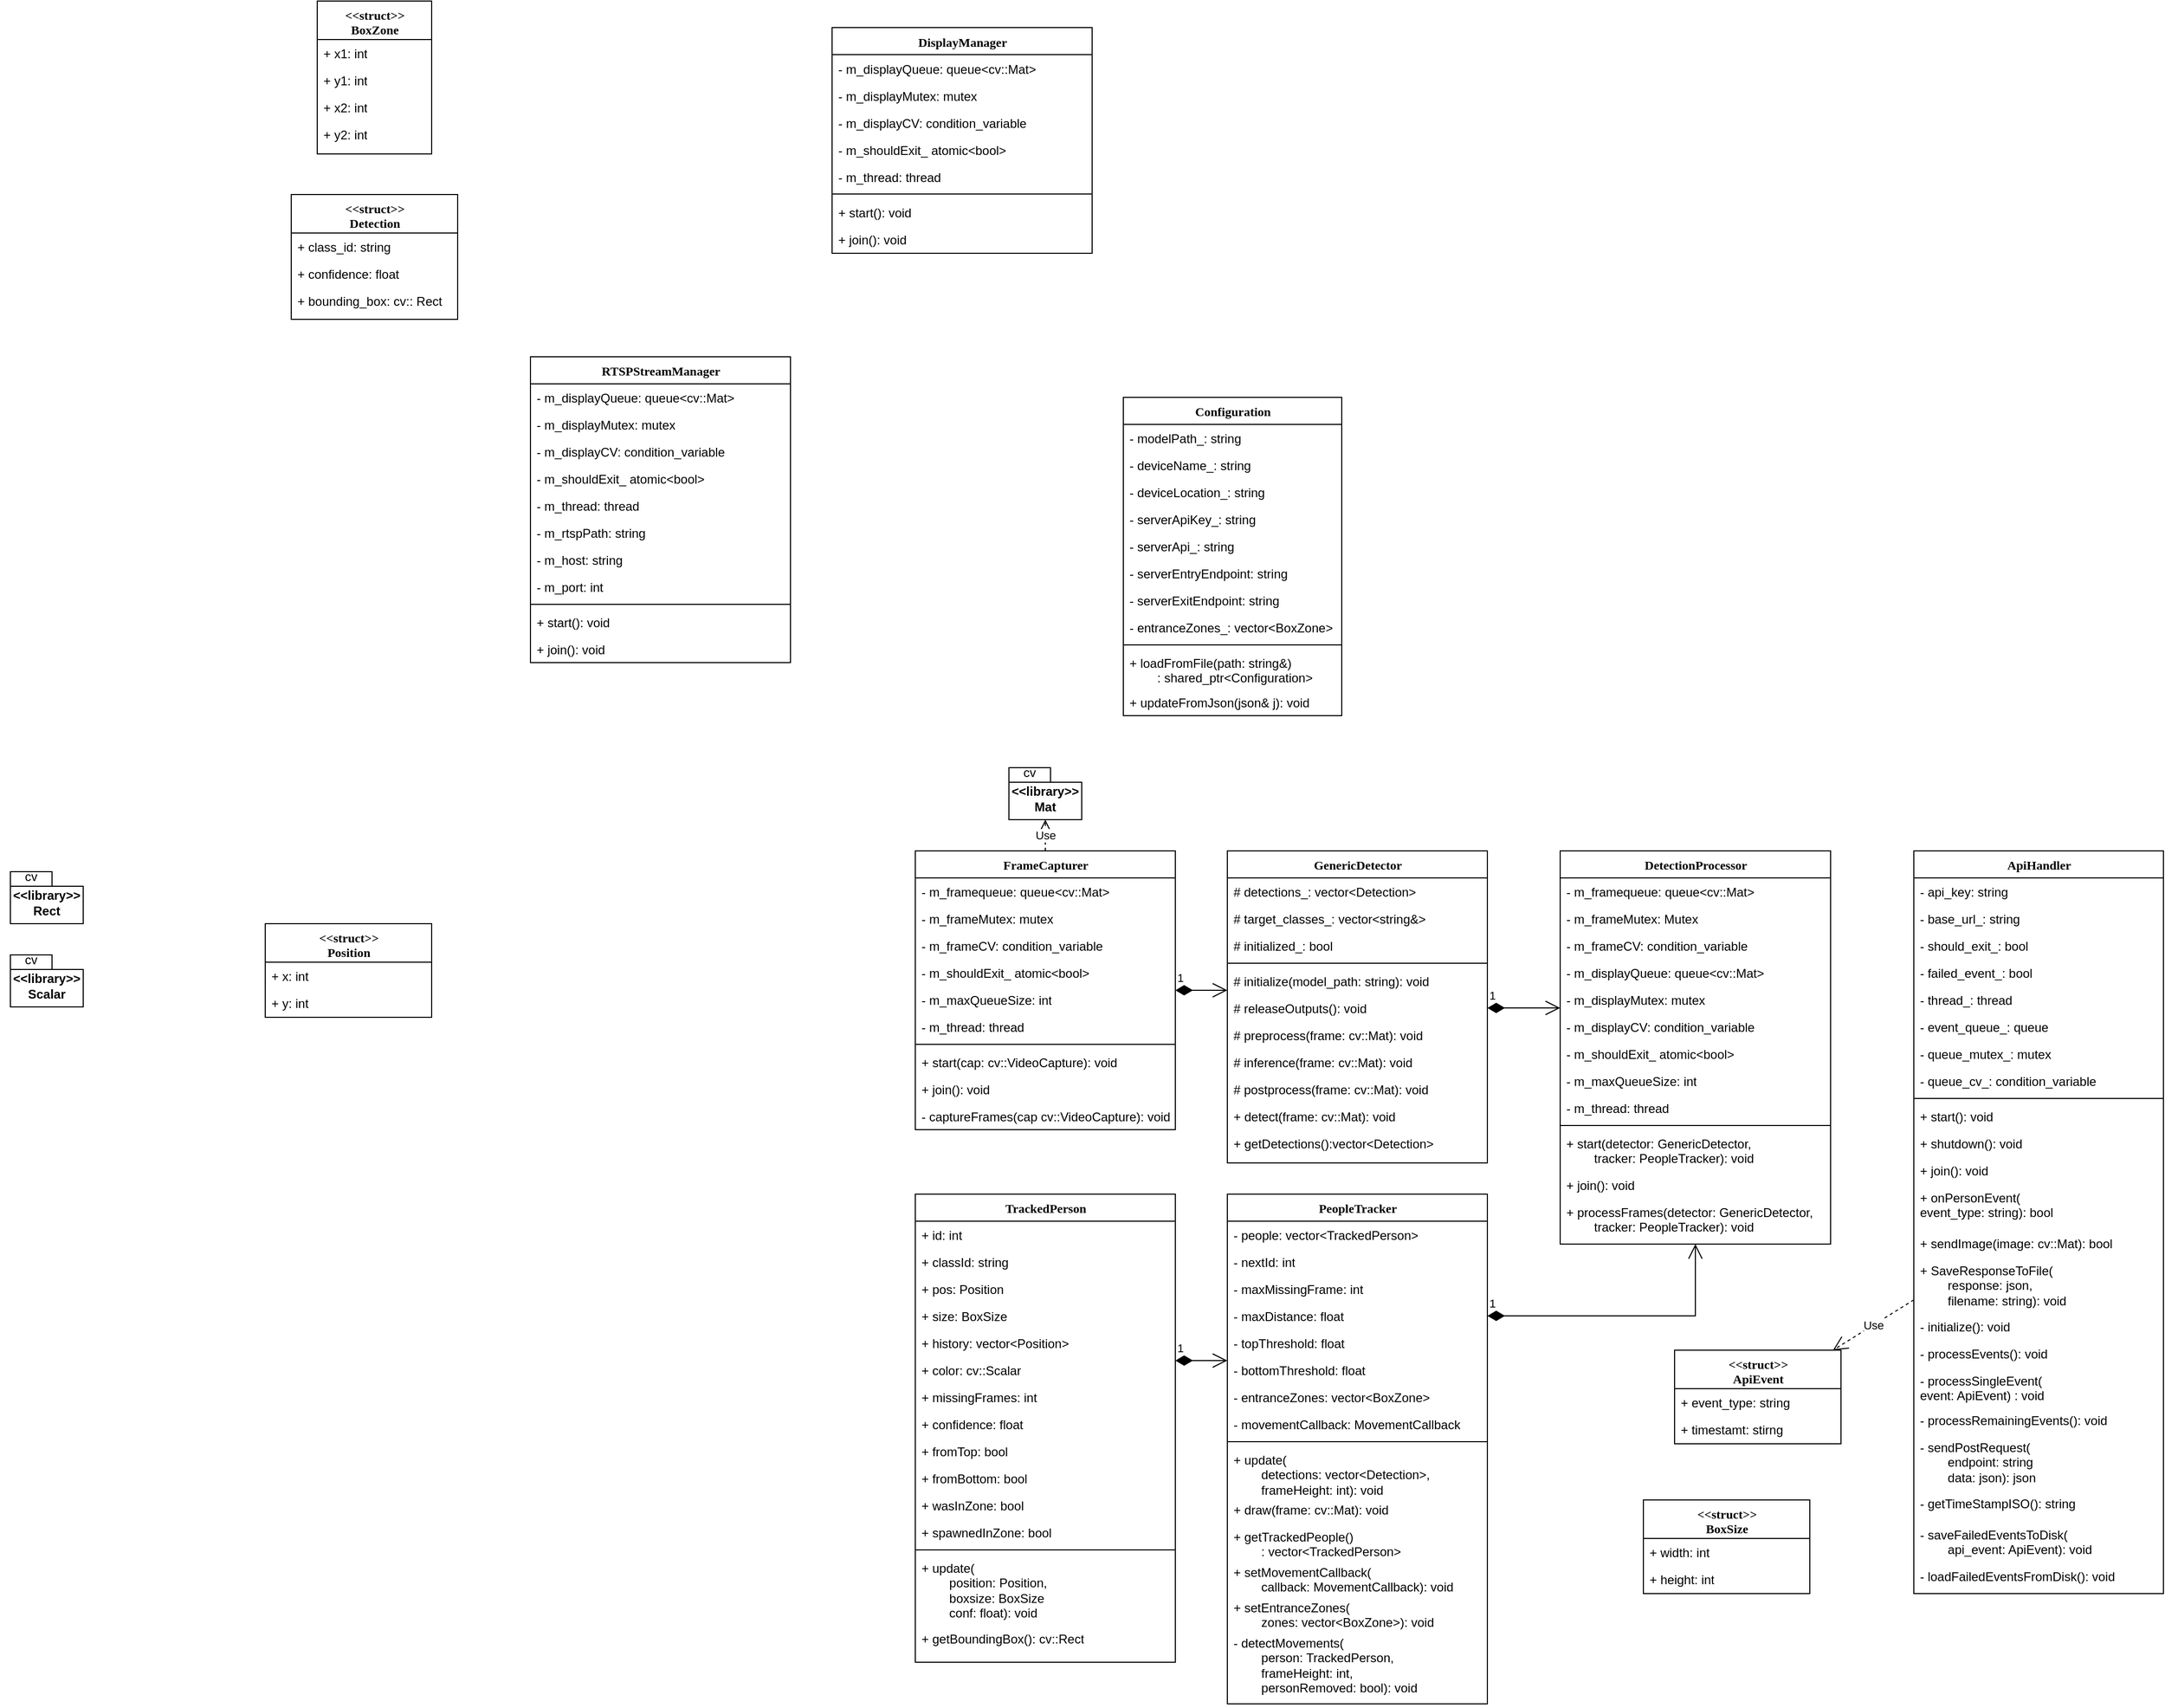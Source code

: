 <mxfile version="26.2.10">
  <diagram name="Page-1" id="9f46799a-70d6-7492-0946-bef42562c5a5">
    <mxGraphModel dx="1680" dy="973" grid="1" gridSize="10" guides="1" tooltips="1" connect="1" arrows="1" fold="1" page="1" pageScale="1" pageWidth="1100" pageHeight="850" background="none" math="0" shadow="0">
      <root>
        <mxCell id="0" />
        <mxCell id="1" parent="0" />
        <mxCell id="78961159f06e98e8-17" value="Configuration" style="swimlane;html=1;fontStyle=1;align=center;verticalAlign=top;childLayout=stackLayout;horizontal=1;startSize=26;horizontalStack=0;resizeParent=1;resizeLast=0;collapsible=1;marginBottom=0;swimlaneFillColor=#ffffff;rounded=0;shadow=0;comic=0;labelBackgroundColor=none;strokeWidth=1;fillColor=none;fontFamily=Verdana;fontSize=12" parent="1" vertex="1">
          <mxGeometry x="1220" y="464" width="210" height="306" as="geometry" />
        </mxCell>
        <mxCell id="78961159f06e98e8-21" value="- modelPath_: string" style="text;html=1;strokeColor=none;fillColor=none;align=left;verticalAlign=top;spacingLeft=4;spacingRight=4;whiteSpace=wrap;overflow=hidden;rotatable=0;points=[[0,0.5],[1,0.5]];portConstraint=eastwest;" parent="78961159f06e98e8-17" vertex="1">
          <mxGeometry y="26" width="210" height="26" as="geometry" />
        </mxCell>
        <mxCell id="78961159f06e98e8-23" value="- deviceName_: string" style="text;html=1;strokeColor=none;fillColor=none;align=left;verticalAlign=top;spacingLeft=4;spacingRight=4;whiteSpace=wrap;overflow=hidden;rotatable=0;points=[[0,0.5],[1,0.5]];portConstraint=eastwest;" parent="78961159f06e98e8-17" vertex="1">
          <mxGeometry y="52" width="210" height="26" as="geometry" />
        </mxCell>
        <mxCell id="LlqC3D3vT8OJR-Fm9_zd-6" value="- deviceLocation_: string" style="text;html=1;strokeColor=none;fillColor=none;align=left;verticalAlign=top;spacingLeft=4;spacingRight=4;whiteSpace=wrap;overflow=hidden;rotatable=0;points=[[0,0.5],[1,0.5]];portConstraint=eastwest;" parent="78961159f06e98e8-17" vertex="1">
          <mxGeometry y="78" width="210" height="26" as="geometry" />
        </mxCell>
        <mxCell id="LlqC3D3vT8OJR-Fm9_zd-4" value="- serverApiKey_: string" style="text;html=1;strokeColor=none;fillColor=none;align=left;verticalAlign=top;spacingLeft=4;spacingRight=4;whiteSpace=wrap;overflow=hidden;rotatable=0;points=[[0,0.5],[1,0.5]];portConstraint=eastwest;" parent="78961159f06e98e8-17" vertex="1">
          <mxGeometry y="104" width="210" height="26" as="geometry" />
        </mxCell>
        <mxCell id="LlqC3D3vT8OJR-Fm9_zd-5" value="- serverApi_: string" style="text;html=1;strokeColor=none;fillColor=none;align=left;verticalAlign=top;spacingLeft=4;spacingRight=4;whiteSpace=wrap;overflow=hidden;rotatable=0;points=[[0,0.5],[1,0.5]];portConstraint=eastwest;" parent="78961159f06e98e8-17" vertex="1">
          <mxGeometry y="130" width="210" height="26" as="geometry" />
        </mxCell>
        <mxCell id="LlqC3D3vT8OJR-Fm9_zd-3" value="- serverEntryEndpoint: string" style="text;html=1;strokeColor=none;fillColor=none;align=left;verticalAlign=top;spacingLeft=4;spacingRight=4;whiteSpace=wrap;overflow=hidden;rotatable=0;points=[[0,0.5],[1,0.5]];portConstraint=eastwest;" parent="78961159f06e98e8-17" vertex="1">
          <mxGeometry y="156" width="210" height="26" as="geometry" />
        </mxCell>
        <mxCell id="LlqC3D3vT8OJR-Fm9_zd-7" value="&lt;div&gt;- serverExitEndpoint: string&lt;/div&gt;" style="text;html=1;strokeColor=none;fillColor=none;align=left;verticalAlign=top;spacingLeft=4;spacingRight=4;whiteSpace=wrap;overflow=hidden;rotatable=0;points=[[0,0.5],[1,0.5]];portConstraint=eastwest;" parent="78961159f06e98e8-17" vertex="1">
          <mxGeometry y="182" width="210" height="26" as="geometry" />
        </mxCell>
        <mxCell id="LlqC3D3vT8OJR-Fm9_zd-8" value="- entranceZones_: vector&amp;lt;BoxZone&amp;gt;" style="text;html=1;strokeColor=none;fillColor=none;align=left;verticalAlign=top;spacingLeft=4;spacingRight=4;whiteSpace=wrap;overflow=hidden;rotatable=0;points=[[0,0.5],[1,0.5]];portConstraint=eastwest;" parent="78961159f06e98e8-17" vertex="1">
          <mxGeometry y="208" width="210" height="26" as="geometry" />
        </mxCell>
        <mxCell id="78961159f06e98e8-19" value="" style="line;html=1;strokeWidth=1;fillColor=none;align=left;verticalAlign=middle;spacingTop=-1;spacingLeft=3;spacingRight=3;rotatable=0;labelPosition=right;points=[];portConstraint=eastwest;" parent="78961159f06e98e8-17" vertex="1">
          <mxGeometry y="234" width="210" height="8" as="geometry" />
        </mxCell>
        <mxCell id="78961159f06e98e8-20" value="&lt;div&gt;+ loadFromFile(path: string&amp;amp;)&lt;/div&gt;&lt;div&gt;&lt;span style=&quot;white-space: pre;&quot;&gt;&#x9;&lt;/span&gt;: shared_ptr&amp;lt;Configuration&amp;gt;&lt;/div&gt;" style="text;html=1;strokeColor=none;fillColor=none;align=left;verticalAlign=top;spacingLeft=4;spacingRight=4;whiteSpace=wrap;overflow=hidden;rotatable=0;points=[[0,0.5],[1,0.5]];portConstraint=eastwest;" parent="78961159f06e98e8-17" vertex="1">
          <mxGeometry y="242" width="210" height="38" as="geometry" />
        </mxCell>
        <mxCell id="78961159f06e98e8-27" value="+ updateFromJson(json&amp;amp; j): void" style="text;html=1;strokeColor=none;fillColor=none;align=left;verticalAlign=top;spacingLeft=4;spacingRight=4;whiteSpace=wrap;overflow=hidden;rotatable=0;points=[[0,0.5],[1,0.5]];portConstraint=eastwest;" parent="78961159f06e98e8-17" vertex="1">
          <mxGeometry y="280" width="210" height="26" as="geometry" />
        </mxCell>
        <mxCell id="78961159f06e98e8-30" value="&lt;div&gt;&amp;lt;&amp;lt;struct&amp;gt;&amp;gt;&lt;/div&gt;&lt;div&gt;BoxZone&lt;br&gt;&lt;/div&gt;" style="swimlane;html=1;fontStyle=1;align=center;verticalAlign=top;childLayout=stackLayout;horizontal=1;startSize=37;horizontalStack=0;resizeParent=1;resizeLast=0;collapsible=1;marginBottom=0;swimlaneFillColor=#ffffff;rounded=0;shadow=0;comic=0;labelBackgroundColor=none;strokeWidth=1;fillColor=none;fontFamily=Verdana;fontSize=12" parent="1" vertex="1">
          <mxGeometry x="445" y="83" width="110" height="147" as="geometry" />
        </mxCell>
        <mxCell id="78961159f06e98e8-31" value="+ x1: int" style="text;html=1;strokeColor=none;fillColor=none;align=left;verticalAlign=top;spacingLeft=4;spacingRight=4;whiteSpace=wrap;overflow=hidden;rotatable=0;points=[[0,0.5],[1,0.5]];portConstraint=eastwest;" parent="78961159f06e98e8-30" vertex="1">
          <mxGeometry y="37" width="110" height="26" as="geometry" />
        </mxCell>
        <mxCell id="78961159f06e98e8-32" value="+ y1: int" style="text;html=1;strokeColor=none;fillColor=none;align=left;verticalAlign=top;spacingLeft=4;spacingRight=4;whiteSpace=wrap;overflow=hidden;rotatable=0;points=[[0,0.5],[1,0.5]];portConstraint=eastwest;" parent="78961159f06e98e8-30" vertex="1">
          <mxGeometry y="63" width="110" height="26" as="geometry" />
        </mxCell>
        <mxCell id="78961159f06e98e8-33" value="+ x2: int" style="text;html=1;strokeColor=none;fillColor=none;align=left;verticalAlign=top;spacingLeft=4;spacingRight=4;whiteSpace=wrap;overflow=hidden;rotatable=0;points=[[0,0.5],[1,0.5]];portConstraint=eastwest;" parent="78961159f06e98e8-30" vertex="1">
          <mxGeometry y="89" width="110" height="26" as="geometry" />
        </mxCell>
        <mxCell id="78961159f06e98e8-34" value="+ y2: int" style="text;html=1;strokeColor=none;fillColor=none;align=left;verticalAlign=top;spacingLeft=4;spacingRight=4;whiteSpace=wrap;overflow=hidden;rotatable=0;points=[[0,0.5],[1,0.5]];portConstraint=eastwest;" parent="78961159f06e98e8-30" vertex="1">
          <mxGeometry y="115" width="110" height="26" as="geometry" />
        </mxCell>
        <mxCell id="78961159f06e98e8-43" value="&lt;div&gt;FrameCapturer&lt;/div&gt;" style="swimlane;html=1;fontStyle=1;align=center;verticalAlign=top;childLayout=stackLayout;horizontal=1;startSize=26;horizontalStack=0;resizeParent=1;resizeLast=0;collapsible=1;marginBottom=0;swimlaneFillColor=#ffffff;rounded=0;shadow=0;comic=0;labelBackgroundColor=none;strokeWidth=1;fillColor=none;fontFamily=Verdana;fontSize=12" parent="1" vertex="1">
          <mxGeometry x="1020" y="900" width="250" height="268" as="geometry" />
        </mxCell>
        <mxCell id="LlqC3D3vT8OJR-Fm9_zd-34" value="- m_framequeue: queue&amp;lt;cv::Mat&amp;gt;&lt;span style=&quot;white-space: pre;&quot;&gt;&#x9;&lt;/span&gt;" style="text;html=1;strokeColor=none;fillColor=none;align=left;verticalAlign=top;spacingLeft=4;spacingRight=4;whiteSpace=wrap;overflow=hidden;rotatable=0;points=[[0,0.5],[1,0.5]];portConstraint=eastwest;" parent="78961159f06e98e8-43" vertex="1">
          <mxGeometry y="26" width="250" height="26" as="geometry" />
        </mxCell>
        <mxCell id="LlqC3D3vT8OJR-Fm9_zd-35" value="- m_frameMutex: mutex" style="text;html=1;strokeColor=none;fillColor=none;align=left;verticalAlign=top;spacingLeft=4;spacingRight=4;whiteSpace=wrap;overflow=hidden;rotatable=0;points=[[0,0.5],[1,0.5]];portConstraint=eastwest;" parent="78961159f06e98e8-43" vertex="1">
          <mxGeometry y="52" width="250" height="26" as="geometry" />
        </mxCell>
        <mxCell id="LlqC3D3vT8OJR-Fm9_zd-36" value="- m_frameCV: condition_variable" style="text;html=1;strokeColor=none;fillColor=none;align=left;verticalAlign=top;spacingLeft=4;spacingRight=4;whiteSpace=wrap;overflow=hidden;rotatable=0;points=[[0,0.5],[1,0.5]];portConstraint=eastwest;" parent="78961159f06e98e8-43" vertex="1">
          <mxGeometry y="78" width="250" height="26" as="geometry" />
        </mxCell>
        <mxCell id="LlqC3D3vT8OJR-Fm9_zd-37" value="- m_shouldExit_ atomic&amp;lt;bool&amp;gt;" style="text;html=1;strokeColor=none;fillColor=none;align=left;verticalAlign=top;spacingLeft=4;spacingRight=4;whiteSpace=wrap;overflow=hidden;rotatable=0;points=[[0,0.5],[1,0.5]];portConstraint=eastwest;" parent="78961159f06e98e8-43" vertex="1">
          <mxGeometry y="104" width="250" height="26" as="geometry" />
        </mxCell>
        <mxCell id="LlqC3D3vT8OJR-Fm9_zd-38" value="- m_maxQueueSize: int" style="text;html=1;strokeColor=none;fillColor=none;align=left;verticalAlign=top;spacingLeft=4;spacingRight=4;whiteSpace=wrap;overflow=hidden;rotatable=0;points=[[0,0.5],[1,0.5]];portConstraint=eastwest;" parent="78961159f06e98e8-43" vertex="1">
          <mxGeometry y="130" width="250" height="26" as="geometry" />
        </mxCell>
        <mxCell id="LlqC3D3vT8OJR-Fm9_zd-39" value="- m_thread: thread" style="text;html=1;strokeColor=none;fillColor=none;align=left;verticalAlign=top;spacingLeft=4;spacingRight=4;whiteSpace=wrap;overflow=hidden;rotatable=0;points=[[0,0.5],[1,0.5]];portConstraint=eastwest;" parent="78961159f06e98e8-43" vertex="1">
          <mxGeometry y="156" width="250" height="26" as="geometry" />
        </mxCell>
        <mxCell id="78961159f06e98e8-51" value="" style="line;html=1;strokeWidth=1;fillColor=none;align=left;verticalAlign=middle;spacingTop=-1;spacingLeft=3;spacingRight=3;rotatable=0;labelPosition=right;points=[];portConstraint=eastwest;" parent="78961159f06e98e8-43" vertex="1">
          <mxGeometry y="182" width="250" height="8" as="geometry" />
        </mxCell>
        <mxCell id="78961159f06e98e8-52" value="+ start(cap: cv::VideoCapture): void" style="text;html=1;strokeColor=none;fillColor=none;align=left;verticalAlign=top;spacingLeft=4;spacingRight=4;whiteSpace=wrap;overflow=hidden;rotatable=0;points=[[0,0.5],[1,0.5]];portConstraint=eastwest;" parent="78961159f06e98e8-43" vertex="1">
          <mxGeometry y="190" width="250" height="26" as="geometry" />
        </mxCell>
        <mxCell id="78961159f06e98e8-53" value="+ join(): void" style="text;html=1;strokeColor=none;fillColor=none;align=left;verticalAlign=top;spacingLeft=4;spacingRight=4;whiteSpace=wrap;overflow=hidden;rotatable=0;points=[[0,0.5],[1,0.5]];portConstraint=eastwest;" parent="78961159f06e98e8-43" vertex="1">
          <mxGeometry y="216" width="250" height="26" as="geometry" />
        </mxCell>
        <mxCell id="LlqC3D3vT8OJR-Fm9_zd-33" value="- captureFrames(cap cv::VideoCapture): void" style="text;html=1;strokeColor=none;fillColor=none;align=left;verticalAlign=top;spacingLeft=4;spacingRight=4;whiteSpace=wrap;overflow=hidden;rotatable=0;points=[[0,0.5],[1,0.5]];portConstraint=eastwest;" parent="78961159f06e98e8-43" vertex="1">
          <mxGeometry y="242" width="250" height="26" as="geometry" />
        </mxCell>
        <mxCell id="78961159f06e98e8-56" value="&lt;div&gt;GenericDetector&lt;/div&gt;" style="swimlane;html=1;fontStyle=1;align=center;verticalAlign=top;childLayout=stackLayout;horizontal=1;startSize=26;horizontalStack=0;resizeParent=1;resizeLast=0;collapsible=1;marginBottom=0;swimlaneFillColor=#ffffff;rounded=0;shadow=0;comic=0;labelBackgroundColor=none;strokeWidth=1;fillColor=none;fontFamily=Verdana;fontSize=12" parent="1" vertex="1">
          <mxGeometry x="1320" y="900" width="250" height="300" as="geometry" />
        </mxCell>
        <mxCell id="78961159f06e98e8-57" value="# detections_: vector&amp;lt;Detection&amp;gt;" style="text;html=1;strokeColor=none;fillColor=none;align=left;verticalAlign=top;spacingLeft=4;spacingRight=4;whiteSpace=wrap;overflow=hidden;rotatable=0;points=[[0,0.5],[1,0.5]];portConstraint=eastwest;" parent="78961159f06e98e8-56" vertex="1">
          <mxGeometry y="26" width="250" height="26" as="geometry" />
        </mxCell>
        <mxCell id="78961159f06e98e8-58" value="# target_classes_: vector&amp;lt;string&amp;amp;&amp;gt;" style="text;html=1;strokeColor=none;fillColor=none;align=left;verticalAlign=top;spacingLeft=4;spacingRight=4;whiteSpace=wrap;overflow=hidden;rotatable=0;points=[[0,0.5],[1,0.5]];portConstraint=eastwest;" parent="78961159f06e98e8-56" vertex="1">
          <mxGeometry y="52" width="250" height="26" as="geometry" />
        </mxCell>
        <mxCell id="78961159f06e98e8-59" value="# initialized_: bool" style="text;html=1;strokeColor=none;fillColor=none;align=left;verticalAlign=top;spacingLeft=4;spacingRight=4;whiteSpace=wrap;overflow=hidden;rotatable=0;points=[[0,0.5],[1,0.5]];portConstraint=eastwest;" parent="78961159f06e98e8-56" vertex="1">
          <mxGeometry y="78" width="250" height="26" as="geometry" />
        </mxCell>
        <mxCell id="78961159f06e98e8-64" value="" style="line;html=1;strokeWidth=1;fillColor=none;align=left;verticalAlign=middle;spacingTop=-1;spacingLeft=3;spacingRight=3;rotatable=0;labelPosition=right;points=[];portConstraint=eastwest;" parent="78961159f06e98e8-56" vertex="1">
          <mxGeometry y="104" width="250" height="8" as="geometry" />
        </mxCell>
        <mxCell id="78961159f06e98e8-65" value="# initialize(model_path: string): void" style="text;html=1;strokeColor=none;fillColor=none;align=left;verticalAlign=top;spacingLeft=4;spacingRight=4;whiteSpace=wrap;overflow=hidden;rotatable=0;points=[[0,0.5],[1,0.5]];portConstraint=eastwest;" parent="78961159f06e98e8-56" vertex="1">
          <mxGeometry y="112" width="250" height="26" as="geometry" />
        </mxCell>
        <mxCell id="78961159f06e98e8-66" value="# releaseOutputs(): void" style="text;html=1;strokeColor=none;fillColor=none;align=left;verticalAlign=top;spacingLeft=4;spacingRight=4;whiteSpace=wrap;overflow=hidden;rotatable=0;points=[[0,0.5],[1,0.5]];portConstraint=eastwest;" parent="78961159f06e98e8-56" vertex="1">
          <mxGeometry y="138" width="250" height="26" as="geometry" />
        </mxCell>
        <mxCell id="78961159f06e98e8-68" value="&lt;div&gt;# preprocess(frame: cv::Mat): void&lt;/div&gt;" style="text;html=1;strokeColor=none;fillColor=none;align=left;verticalAlign=top;spacingLeft=4;spacingRight=4;whiteSpace=wrap;overflow=hidden;rotatable=0;points=[[0,0.5],[1,0.5]];portConstraint=eastwest;" parent="78961159f06e98e8-56" vertex="1">
          <mxGeometry y="164" width="250" height="26" as="geometry" />
        </mxCell>
        <mxCell id="LlqC3D3vT8OJR-Fm9_zd-10" value="# inference(frame: cv::Mat): void" style="text;html=1;strokeColor=none;fillColor=none;align=left;verticalAlign=top;spacingLeft=4;spacingRight=4;whiteSpace=wrap;overflow=hidden;rotatable=0;points=[[0,0.5],[1,0.5]];portConstraint=eastwest;" parent="78961159f06e98e8-56" vertex="1">
          <mxGeometry y="190" width="250" height="26" as="geometry" />
        </mxCell>
        <mxCell id="LlqC3D3vT8OJR-Fm9_zd-11" value="# postprocess(frame: cv::Mat): void" style="text;html=1;strokeColor=none;fillColor=none;align=left;verticalAlign=top;spacingLeft=4;spacingRight=4;whiteSpace=wrap;overflow=hidden;rotatable=0;points=[[0,0.5],[1,0.5]];portConstraint=eastwest;" parent="78961159f06e98e8-56" vertex="1">
          <mxGeometry y="216" width="250" height="26" as="geometry" />
        </mxCell>
        <mxCell id="LlqC3D3vT8OJR-Fm9_zd-16" value="+ detect(frame: cv::Mat): void" style="text;html=1;strokeColor=none;fillColor=none;align=left;verticalAlign=top;spacingLeft=4;spacingRight=4;whiteSpace=wrap;overflow=hidden;rotatable=0;points=[[0,0.5],[1,0.5]];portConstraint=eastwest;" parent="78961159f06e98e8-56" vertex="1">
          <mxGeometry y="242" width="250" height="26" as="geometry" />
        </mxCell>
        <mxCell id="LlqC3D3vT8OJR-Fm9_zd-17" value="+ getDetections():vector&amp;lt;Detection&amp;gt;" style="text;html=1;strokeColor=none;fillColor=none;align=left;verticalAlign=top;spacingLeft=4;spacingRight=4;whiteSpace=wrap;overflow=hidden;rotatable=0;points=[[0,0.5],[1,0.5]];portConstraint=eastwest;" parent="78961159f06e98e8-56" vertex="1">
          <mxGeometry y="268" width="250" height="26" as="geometry" />
        </mxCell>
        <mxCell id="78961159f06e98e8-69" value="DetectionProcessor" style="swimlane;html=1;fontStyle=1;align=center;verticalAlign=top;childLayout=stackLayout;horizontal=1;startSize=26;horizontalStack=0;resizeParent=1;resizeLast=0;collapsible=1;marginBottom=0;swimlaneFillColor=#ffffff;rounded=0;shadow=0;comic=0;labelBackgroundColor=none;strokeWidth=1;fillColor=none;fontFamily=Verdana;fontSize=12" parent="1" vertex="1">
          <mxGeometry x="1640" y="900" width="260" height="378" as="geometry" />
        </mxCell>
        <mxCell id="78961159f06e98e8-70" value="- m_framequeue: queue&amp;lt;cv::Mat&amp;gt;&lt;span style=&quot;white-space: pre;&quot;&gt;&#x9;&lt;/span&gt;" style="text;html=1;strokeColor=none;fillColor=none;align=left;verticalAlign=top;spacingLeft=4;spacingRight=4;whiteSpace=wrap;overflow=hidden;rotatable=0;points=[[0,0.5],[1,0.5]];portConstraint=eastwest;" parent="78961159f06e98e8-69" vertex="1">
          <mxGeometry y="26" width="260" height="26" as="geometry" />
        </mxCell>
        <mxCell id="78961159f06e98e8-71" value="- m_frameMutex: Mutex" style="text;html=1;strokeColor=none;fillColor=none;align=left;verticalAlign=top;spacingLeft=4;spacingRight=4;whiteSpace=wrap;overflow=hidden;rotatable=0;points=[[0,0.5],[1,0.5]];portConstraint=eastwest;" parent="78961159f06e98e8-69" vertex="1">
          <mxGeometry y="52" width="260" height="26" as="geometry" />
        </mxCell>
        <mxCell id="78961159f06e98e8-72" value="- m_frameCV: condition_variable" style="text;html=1;strokeColor=none;fillColor=none;align=left;verticalAlign=top;spacingLeft=4;spacingRight=4;whiteSpace=wrap;overflow=hidden;rotatable=0;points=[[0,0.5],[1,0.5]];portConstraint=eastwest;" parent="78961159f06e98e8-69" vertex="1">
          <mxGeometry y="78" width="260" height="26" as="geometry" />
        </mxCell>
        <mxCell id="78961159f06e98e8-74" value="- m_displayQueue: queue&amp;lt;cv::Mat&amp;gt;" style="text;html=1;strokeColor=none;fillColor=none;align=left;verticalAlign=top;spacingLeft=4;spacingRight=4;whiteSpace=wrap;overflow=hidden;rotatable=0;points=[[0,0.5],[1,0.5]];portConstraint=eastwest;" parent="78961159f06e98e8-69" vertex="1">
          <mxGeometry y="104" width="260" height="26" as="geometry" />
        </mxCell>
        <mxCell id="78961159f06e98e8-75" value="- m_displayMutex: mutex" style="text;html=1;strokeColor=none;fillColor=none;align=left;verticalAlign=top;spacingLeft=4;spacingRight=4;whiteSpace=wrap;overflow=hidden;rotatable=0;points=[[0,0.5],[1,0.5]];portConstraint=eastwest;" parent="78961159f06e98e8-69" vertex="1">
          <mxGeometry y="130" width="260" height="26" as="geometry" />
        </mxCell>
        <mxCell id="78961159f06e98e8-76" value="- m_displayCV: condition_variable" style="text;html=1;strokeColor=none;fillColor=none;align=left;verticalAlign=top;spacingLeft=4;spacingRight=4;whiteSpace=wrap;overflow=hidden;rotatable=0;points=[[0,0.5],[1,0.5]];portConstraint=eastwest;" parent="78961159f06e98e8-69" vertex="1">
          <mxGeometry y="156" width="260" height="26" as="geometry" />
        </mxCell>
        <mxCell id="LlqC3D3vT8OJR-Fm9_zd-30" value="- m_shouldExit_ atomic&amp;lt;bool&amp;gt;" style="text;html=1;strokeColor=none;fillColor=none;align=left;verticalAlign=top;spacingLeft=4;spacingRight=4;whiteSpace=wrap;overflow=hidden;rotatable=0;points=[[0,0.5],[1,0.5]];portConstraint=eastwest;" parent="78961159f06e98e8-69" vertex="1">
          <mxGeometry y="182" width="260" height="26" as="geometry" />
        </mxCell>
        <mxCell id="LlqC3D3vT8OJR-Fm9_zd-31" value="- m_maxQueueSize: int" style="text;html=1;strokeColor=none;fillColor=none;align=left;verticalAlign=top;spacingLeft=4;spacingRight=4;whiteSpace=wrap;overflow=hidden;rotatable=0;points=[[0,0.5],[1,0.5]];portConstraint=eastwest;" parent="78961159f06e98e8-69" vertex="1">
          <mxGeometry y="208" width="260" height="26" as="geometry" />
        </mxCell>
        <mxCell id="LlqC3D3vT8OJR-Fm9_zd-32" value="- m_thread: thread" style="text;html=1;strokeColor=none;fillColor=none;align=left;verticalAlign=top;spacingLeft=4;spacingRight=4;whiteSpace=wrap;overflow=hidden;rotatable=0;points=[[0,0.5],[1,0.5]];portConstraint=eastwest;" parent="78961159f06e98e8-69" vertex="1">
          <mxGeometry y="234" width="260" height="26" as="geometry" />
        </mxCell>
        <mxCell id="78961159f06e98e8-77" value="" style="line;html=1;strokeWidth=1;fillColor=none;align=left;verticalAlign=middle;spacingTop=-1;spacingLeft=3;spacingRight=3;rotatable=0;labelPosition=right;points=[];portConstraint=eastwest;" parent="78961159f06e98e8-69" vertex="1">
          <mxGeometry y="260" width="260" height="8" as="geometry" />
        </mxCell>
        <mxCell id="78961159f06e98e8-78" value="&lt;div&gt;+ start(detector: GenericDetector,&amp;nbsp;&lt;/div&gt;&lt;div&gt;&lt;span style=&quot;white-space: pre;&quot;&gt;&#x9;&lt;/span&gt;tracker: PeopleTracker): void&lt;/div&gt;" style="text;html=1;strokeColor=none;fillColor=none;align=left;verticalAlign=top;spacingLeft=4;spacingRight=4;whiteSpace=wrap;overflow=hidden;rotatable=0;points=[[0,0.5],[1,0.5]];portConstraint=eastwest;" parent="78961159f06e98e8-69" vertex="1">
          <mxGeometry y="268" width="260" height="40" as="geometry" />
        </mxCell>
        <mxCell id="78961159f06e98e8-79" value="+ join(): void" style="text;html=1;strokeColor=none;fillColor=none;align=left;verticalAlign=top;spacingLeft=4;spacingRight=4;whiteSpace=wrap;overflow=hidden;rotatable=0;points=[[0,0.5],[1,0.5]];portConstraint=eastwest;" parent="78961159f06e98e8-69" vertex="1">
          <mxGeometry y="308" width="260" height="26" as="geometry" />
        </mxCell>
        <mxCell id="LlqC3D3vT8OJR-Fm9_zd-27" value="&lt;div&gt;+ processFrames(detector: GenericDetector,&amp;nbsp;&lt;/div&gt;&lt;div&gt;&lt;span style=&quot;white-space: pre;&quot;&gt;&#x9;&lt;/span&gt;tracker: PeopleTracker): void&lt;/div&gt;" style="text;html=1;strokeColor=none;fillColor=none;align=left;verticalAlign=top;spacingLeft=4;spacingRight=4;whiteSpace=wrap;overflow=hidden;rotatable=0;points=[[0,0.5],[1,0.5]];portConstraint=eastwest;" parent="78961159f06e98e8-69" vertex="1">
          <mxGeometry y="334" width="260" height="44" as="geometry" />
        </mxCell>
        <mxCell id="78961159f06e98e8-95" value="&lt;div&gt;ApiHandler&lt;/div&gt;" style="swimlane;html=1;fontStyle=1;align=center;verticalAlign=top;childLayout=stackLayout;horizontal=1;startSize=26;horizontalStack=0;resizeParent=1;resizeLast=0;collapsible=1;marginBottom=0;swimlaneFillColor=#ffffff;rounded=0;shadow=0;comic=0;labelBackgroundColor=none;strokeWidth=1;fillColor=none;fontFamily=Verdana;fontSize=12" parent="1" vertex="1">
          <mxGeometry x="1980" y="900" width="240" height="714" as="geometry" />
        </mxCell>
        <mxCell id="78961159f06e98e8-96" value="- api_key: string" style="text;html=1;strokeColor=none;fillColor=none;align=left;verticalAlign=top;spacingLeft=4;spacingRight=4;whiteSpace=wrap;overflow=hidden;rotatable=0;points=[[0,0.5],[1,0.5]];portConstraint=eastwest;" parent="78961159f06e98e8-95" vertex="1">
          <mxGeometry y="26" width="240" height="26" as="geometry" />
        </mxCell>
        <mxCell id="78961159f06e98e8-97" value="- base_url_: string" style="text;html=1;strokeColor=none;fillColor=none;align=left;verticalAlign=top;spacingLeft=4;spacingRight=4;whiteSpace=wrap;overflow=hidden;rotatable=0;points=[[0,0.5],[1,0.5]];portConstraint=eastwest;" parent="78961159f06e98e8-95" vertex="1">
          <mxGeometry y="52" width="240" height="26" as="geometry" />
        </mxCell>
        <mxCell id="78961159f06e98e8-98" value="- should_exit_: bool" style="text;html=1;strokeColor=none;fillColor=none;align=left;verticalAlign=top;spacingLeft=4;spacingRight=4;whiteSpace=wrap;overflow=hidden;rotatable=0;points=[[0,0.5],[1,0.5]];portConstraint=eastwest;" parent="78961159f06e98e8-95" vertex="1">
          <mxGeometry y="78" width="240" height="26" as="geometry" />
        </mxCell>
        <mxCell id="78961159f06e98e8-102" value="- failed_event_: bool" style="text;html=1;strokeColor=none;fillColor=none;align=left;verticalAlign=top;spacingLeft=4;spacingRight=4;whiteSpace=wrap;overflow=hidden;rotatable=0;points=[[0,0.5],[1,0.5]];portConstraint=eastwest;" parent="78961159f06e98e8-95" vertex="1">
          <mxGeometry y="104" width="240" height="26" as="geometry" />
        </mxCell>
        <mxCell id="LlqC3D3vT8OJR-Fm9_zd-58" value="- thread_: thread" style="text;html=1;strokeColor=none;fillColor=none;align=left;verticalAlign=top;spacingLeft=4;spacingRight=4;whiteSpace=wrap;overflow=hidden;rotatable=0;points=[[0,0.5],[1,0.5]];portConstraint=eastwest;" parent="78961159f06e98e8-95" vertex="1">
          <mxGeometry y="130" width="240" height="26" as="geometry" />
        </mxCell>
        <mxCell id="LlqC3D3vT8OJR-Fm9_zd-60" value="- event_queue_: queue" style="text;html=1;strokeColor=none;fillColor=none;align=left;verticalAlign=top;spacingLeft=4;spacingRight=4;whiteSpace=wrap;overflow=hidden;rotatable=0;points=[[0,0.5],[1,0.5]];portConstraint=eastwest;" parent="78961159f06e98e8-95" vertex="1">
          <mxGeometry y="156" width="240" height="26" as="geometry" />
        </mxCell>
        <mxCell id="LlqC3D3vT8OJR-Fm9_zd-61" value="- queue_mutex_: mutex" style="text;html=1;strokeColor=none;fillColor=none;align=left;verticalAlign=top;spacingLeft=4;spacingRight=4;whiteSpace=wrap;overflow=hidden;rotatable=0;points=[[0,0.5],[1,0.5]];portConstraint=eastwest;" parent="78961159f06e98e8-95" vertex="1">
          <mxGeometry y="182" width="240" height="26" as="geometry" />
        </mxCell>
        <mxCell id="LlqC3D3vT8OJR-Fm9_zd-59" value="- queue_cv_: condition_variable" style="text;html=1;strokeColor=none;fillColor=none;align=left;verticalAlign=top;spacingLeft=4;spacingRight=4;whiteSpace=wrap;overflow=hidden;rotatable=0;points=[[0,0.5],[1,0.5]];portConstraint=eastwest;" parent="78961159f06e98e8-95" vertex="1">
          <mxGeometry y="208" width="240" height="26" as="geometry" />
        </mxCell>
        <mxCell id="78961159f06e98e8-103" value="" style="line;html=1;strokeWidth=1;fillColor=none;align=left;verticalAlign=middle;spacingTop=-1;spacingLeft=3;spacingRight=3;rotatable=0;labelPosition=right;points=[];portConstraint=eastwest;" parent="78961159f06e98e8-95" vertex="1">
          <mxGeometry y="234" width="240" height="8" as="geometry" />
        </mxCell>
        <mxCell id="78961159f06e98e8-104" value="+ start(): void" style="text;html=1;strokeColor=none;fillColor=none;align=left;verticalAlign=top;spacingLeft=4;spacingRight=4;whiteSpace=wrap;overflow=hidden;rotatable=0;points=[[0,0.5],[1,0.5]];portConstraint=eastwest;" parent="78961159f06e98e8-95" vertex="1">
          <mxGeometry y="242" width="240" height="26" as="geometry" />
        </mxCell>
        <mxCell id="LlqC3D3vT8OJR-Fm9_zd-41" value="&lt;div&gt;+ shutdown(): void&lt;/div&gt;" style="text;html=1;strokeColor=none;fillColor=none;align=left;verticalAlign=top;spacingLeft=4;spacingRight=4;whiteSpace=wrap;overflow=hidden;rotatable=0;points=[[0,0.5],[1,0.5]];portConstraint=eastwest;" parent="78961159f06e98e8-95" vertex="1">
          <mxGeometry y="268" width="240" height="26" as="geometry" />
        </mxCell>
        <mxCell id="LlqC3D3vT8OJR-Fm9_zd-42" value="&lt;div&gt;+ join(): void&lt;/div&gt;" style="text;html=1;strokeColor=none;fillColor=none;align=left;verticalAlign=top;spacingLeft=4;spacingRight=4;whiteSpace=wrap;overflow=hidden;rotatable=0;points=[[0,0.5],[1,0.5]];portConstraint=eastwest;" parent="78961159f06e98e8-95" vertex="1">
          <mxGeometry y="294" width="240" height="26" as="geometry" />
        </mxCell>
        <mxCell id="LlqC3D3vT8OJR-Fm9_zd-43" value="&lt;div&gt;+ onPersonEvent(&lt;/div&gt;&lt;div&gt;event_type: string): bool&lt;br&gt;&lt;/div&gt;" style="text;html=1;strokeColor=none;fillColor=none;align=left;verticalAlign=top;spacingLeft=4;spacingRight=4;whiteSpace=wrap;overflow=hidden;rotatable=0;points=[[0,0.5],[1,0.5]];portConstraint=eastwest;" parent="78961159f06e98e8-95" vertex="1">
          <mxGeometry y="320" width="240" height="44" as="geometry" />
        </mxCell>
        <mxCell id="LlqC3D3vT8OJR-Fm9_zd-44" value="+ sendImage(image: cv::Mat): bool" style="text;html=1;strokeColor=none;fillColor=none;align=left;verticalAlign=top;spacingLeft=4;spacingRight=4;whiteSpace=wrap;overflow=hidden;rotatable=0;points=[[0,0.5],[1,0.5]];portConstraint=eastwest;" parent="78961159f06e98e8-95" vertex="1">
          <mxGeometry y="364" width="240" height="26" as="geometry" />
        </mxCell>
        <mxCell id="LlqC3D3vT8OJR-Fm9_zd-45" value="&lt;div&gt;+ SaveResponseToFile(&lt;/div&gt;&lt;div&gt;&lt;span style=&quot;white-space: pre;&quot;&gt;&#x9;&lt;/span&gt;response: json,&lt;/div&gt;&lt;div&gt;&lt;span style=&quot;white-space: pre;&quot;&gt;&#x9;&lt;/span&gt;filename: string): void&lt;br&gt;&lt;/div&gt;" style="text;html=1;strokeColor=none;fillColor=none;align=left;verticalAlign=top;spacingLeft=4;spacingRight=4;whiteSpace=wrap;overflow=hidden;rotatable=0;points=[[0,0.5],[1,0.5]];portConstraint=eastwest;" parent="78961159f06e98e8-95" vertex="1">
          <mxGeometry y="390" width="240" height="54" as="geometry" />
        </mxCell>
        <mxCell id="LlqC3D3vT8OJR-Fm9_zd-46" value="&lt;div&gt;- initialize(): void&lt;/div&gt;" style="text;html=1;strokeColor=none;fillColor=none;align=left;verticalAlign=top;spacingLeft=4;spacingRight=4;whiteSpace=wrap;overflow=hidden;rotatable=0;points=[[0,0.5],[1,0.5]];portConstraint=eastwest;" parent="78961159f06e98e8-95" vertex="1">
          <mxGeometry y="444" width="240" height="26" as="geometry" />
        </mxCell>
        <mxCell id="LlqC3D3vT8OJR-Fm9_zd-47" value="- processEvents(): void" style="text;html=1;strokeColor=none;fillColor=none;align=left;verticalAlign=top;spacingLeft=4;spacingRight=4;whiteSpace=wrap;overflow=hidden;rotatable=0;points=[[0,0.5],[1,0.5]];portConstraint=eastwest;" parent="78961159f06e98e8-95" vertex="1">
          <mxGeometry y="470" width="240" height="26" as="geometry" />
        </mxCell>
        <mxCell id="LlqC3D3vT8OJR-Fm9_zd-48" value="&lt;div&gt;- processSingleEvent(&lt;/div&gt;&lt;div&gt;event: ApiEvent) : void&lt;/div&gt;" style="text;html=1;strokeColor=none;fillColor=none;align=left;verticalAlign=top;spacingLeft=4;spacingRight=4;whiteSpace=wrap;overflow=hidden;rotatable=0;points=[[0,0.5],[1,0.5]];portConstraint=eastwest;" parent="78961159f06e98e8-95" vertex="1">
          <mxGeometry y="496" width="240" height="38" as="geometry" />
        </mxCell>
        <mxCell id="LlqC3D3vT8OJR-Fm9_zd-53" value="- processRemainingEvents(): void" style="text;html=1;strokeColor=none;fillColor=none;align=left;verticalAlign=top;spacingLeft=4;spacingRight=4;whiteSpace=wrap;overflow=hidden;rotatable=0;points=[[0,0.5],[1,0.5]];portConstraint=eastwest;" parent="78961159f06e98e8-95" vertex="1">
          <mxGeometry y="534" width="240" height="26" as="geometry" />
        </mxCell>
        <mxCell id="LlqC3D3vT8OJR-Fm9_zd-54" value="&lt;div&gt;- sendPostRequest(&lt;/div&gt;&lt;div&gt;&lt;span style=&quot;white-space: pre;&quot;&gt;&#x9;&lt;/span&gt;endpoint: string&lt;/div&gt;&lt;div&gt;&lt;span style=&quot;white-space: pre;&quot;&gt;&#x9;&lt;/span&gt;data: json): json&lt;/div&gt;" style="text;html=1;strokeColor=none;fillColor=none;align=left;verticalAlign=top;spacingLeft=4;spacingRight=4;whiteSpace=wrap;overflow=hidden;rotatable=0;points=[[0,0.5],[1,0.5]];portConstraint=eastwest;" parent="78961159f06e98e8-95" vertex="1">
          <mxGeometry y="560" width="240" height="54" as="geometry" />
        </mxCell>
        <mxCell id="LlqC3D3vT8OJR-Fm9_zd-55" value="&lt;div&gt;- getTimeStampISO(): string&lt;/div&gt;" style="text;html=1;strokeColor=none;fillColor=none;align=left;verticalAlign=top;spacingLeft=4;spacingRight=4;whiteSpace=wrap;overflow=hidden;rotatable=0;points=[[0,0.5],[1,0.5]];portConstraint=eastwest;" parent="78961159f06e98e8-95" vertex="1">
          <mxGeometry y="614" width="240" height="30" as="geometry" />
        </mxCell>
        <mxCell id="LlqC3D3vT8OJR-Fm9_zd-56" value="&lt;div&gt;- saveFailedEventsToDisk(&lt;/div&gt;&lt;div&gt;&lt;span style=&quot;white-space: pre;&quot;&gt;&#x9;&lt;/span&gt;api_event: ApiEvent): void&lt;/div&gt;" style="text;html=1;strokeColor=none;fillColor=none;align=left;verticalAlign=top;spacingLeft=4;spacingRight=4;whiteSpace=wrap;overflow=hidden;rotatable=0;points=[[0,0.5],[1,0.5]];portConstraint=eastwest;" parent="78961159f06e98e8-95" vertex="1">
          <mxGeometry y="644" width="240" height="40" as="geometry" />
        </mxCell>
        <mxCell id="LlqC3D3vT8OJR-Fm9_zd-57" value="&lt;div&gt;- loadFailedEventsFromDisk(): void&lt;/div&gt;" style="text;html=1;strokeColor=none;fillColor=none;align=left;verticalAlign=top;spacingLeft=4;spacingRight=4;whiteSpace=wrap;overflow=hidden;rotatable=0;points=[[0,0.5],[1,0.5]];portConstraint=eastwest;" parent="78961159f06e98e8-95" vertex="1">
          <mxGeometry y="684" width="240" height="30" as="geometry" />
        </mxCell>
        <mxCell id="LlqC3D3vT8OJR-Fm9_zd-14" value="" style="group" parent="1" vertex="1" connectable="0">
          <mxGeometry x="1100" y="810" width="80" height="60" as="geometry" />
        </mxCell>
        <mxCell id="LlqC3D3vT8OJR-Fm9_zd-12" value="&lt;div&gt;&amp;lt;&amp;lt;library&amp;gt;&amp;gt;&lt;/div&gt;&lt;div&gt;Mat&lt;br&gt;&lt;/div&gt;" style="shape=folder;fontStyle=1;spacingTop=10;tabWidth=40;tabHeight=14;tabPosition=left;html=1;whiteSpace=wrap;" parent="LlqC3D3vT8OJR-Fm9_zd-14" vertex="1">
          <mxGeometry x="10" y="10" width="70" height="50" as="geometry" />
        </mxCell>
        <mxCell id="LlqC3D3vT8OJR-Fm9_zd-13" value="cv" style="text;html=1;align=center;verticalAlign=middle;whiteSpace=wrap;rounded=0;" parent="LlqC3D3vT8OJR-Fm9_zd-14" vertex="1">
          <mxGeometry width="60" height="30" as="geometry" />
        </mxCell>
        <mxCell id="LlqC3D3vT8OJR-Fm9_zd-18" value="&lt;div&gt;&amp;lt;&amp;lt;struct&amp;gt;&amp;gt;&lt;/div&gt;&lt;div&gt;Detection&lt;br&gt;&lt;/div&gt;" style="swimlane;html=1;fontStyle=1;align=center;verticalAlign=top;childLayout=stackLayout;horizontal=1;startSize=37;horizontalStack=0;resizeParent=1;resizeLast=0;collapsible=1;marginBottom=0;swimlaneFillColor=#ffffff;rounded=0;shadow=0;comic=0;labelBackgroundColor=none;strokeWidth=1;fillColor=none;fontFamily=Verdana;fontSize=12" parent="1" vertex="1">
          <mxGeometry x="420" y="269" width="160" height="120" as="geometry" />
        </mxCell>
        <mxCell id="LlqC3D3vT8OJR-Fm9_zd-19" value="+ class_id: string" style="text;html=1;strokeColor=none;fillColor=none;align=left;verticalAlign=top;spacingLeft=4;spacingRight=4;whiteSpace=wrap;overflow=hidden;rotatable=0;points=[[0,0.5],[1,0.5]];portConstraint=eastwest;" parent="LlqC3D3vT8OJR-Fm9_zd-18" vertex="1">
          <mxGeometry y="37" width="160" height="26" as="geometry" />
        </mxCell>
        <mxCell id="LlqC3D3vT8OJR-Fm9_zd-20" value="+ confidence: float" style="text;html=1;strokeColor=none;fillColor=none;align=left;verticalAlign=top;spacingLeft=4;spacingRight=4;whiteSpace=wrap;overflow=hidden;rotatable=0;points=[[0,0.5],[1,0.5]];portConstraint=eastwest;" parent="LlqC3D3vT8OJR-Fm9_zd-18" vertex="1">
          <mxGeometry y="63" width="160" height="26" as="geometry" />
        </mxCell>
        <mxCell id="LlqC3D3vT8OJR-Fm9_zd-21" value="+ bounding_box: cv:: Rect" style="text;html=1;strokeColor=none;fillColor=none;align=left;verticalAlign=top;spacingLeft=4;spacingRight=4;whiteSpace=wrap;overflow=hidden;rotatable=0;points=[[0,0.5],[1,0.5]];portConstraint=eastwest;" parent="LlqC3D3vT8OJR-Fm9_zd-18" vertex="1">
          <mxGeometry y="89" width="160" height="26" as="geometry" />
        </mxCell>
        <mxCell id="LlqC3D3vT8OJR-Fm9_zd-23" value="" style="group" parent="1" vertex="1" connectable="0">
          <mxGeometry x="140" y="910" width="80" height="60" as="geometry" />
        </mxCell>
        <mxCell id="LlqC3D3vT8OJR-Fm9_zd-24" value="&lt;div&gt;&amp;lt;&amp;lt;library&amp;gt;&amp;gt;&lt;/div&gt;&lt;div&gt;Rect&lt;br&gt;&lt;/div&gt;" style="shape=folder;fontStyle=1;spacingTop=10;tabWidth=40;tabHeight=14;tabPosition=left;html=1;whiteSpace=wrap;" parent="LlqC3D3vT8OJR-Fm9_zd-23" vertex="1">
          <mxGeometry x="10" y="10" width="70" height="50" as="geometry" />
        </mxCell>
        <mxCell id="LlqC3D3vT8OJR-Fm9_zd-25" value="cv" style="text;html=1;align=center;verticalAlign=middle;whiteSpace=wrap;rounded=0;" parent="LlqC3D3vT8OJR-Fm9_zd-23" vertex="1">
          <mxGeometry width="60" height="30" as="geometry" />
        </mxCell>
        <mxCell id="LlqC3D3vT8OJR-Fm9_zd-49" value="&lt;div&gt;&amp;lt;&amp;lt;struct&amp;gt;&amp;gt;&lt;/div&gt;&lt;div&gt;ApiEvent&lt;br&gt;&lt;/div&gt;" style="swimlane;html=1;fontStyle=1;align=center;verticalAlign=top;childLayout=stackLayout;horizontal=1;startSize=37;horizontalStack=0;resizeParent=1;resizeLast=0;collapsible=1;marginBottom=0;swimlaneFillColor=#ffffff;rounded=0;shadow=0;comic=0;labelBackgroundColor=none;strokeWidth=1;fillColor=none;fontFamily=Verdana;fontSize=12" parent="1" vertex="1">
          <mxGeometry x="1750" y="1380" width="160" height="90" as="geometry" />
        </mxCell>
        <mxCell id="LlqC3D3vT8OJR-Fm9_zd-50" value="+ event_type: string" style="text;html=1;strokeColor=none;fillColor=none;align=left;verticalAlign=top;spacingLeft=4;spacingRight=4;whiteSpace=wrap;overflow=hidden;rotatable=0;points=[[0,0.5],[1,0.5]];portConstraint=eastwest;" parent="LlqC3D3vT8OJR-Fm9_zd-49" vertex="1">
          <mxGeometry y="37" width="160" height="26" as="geometry" />
        </mxCell>
        <mxCell id="LlqC3D3vT8OJR-Fm9_zd-51" value="+ timestamt: stirng" style="text;html=1;strokeColor=none;fillColor=none;align=left;verticalAlign=top;spacingLeft=4;spacingRight=4;whiteSpace=wrap;overflow=hidden;rotatable=0;points=[[0,0.5],[1,0.5]];portConstraint=eastwest;" parent="LlqC3D3vT8OJR-Fm9_zd-49" vertex="1">
          <mxGeometry y="63" width="160" height="26" as="geometry" />
        </mxCell>
        <mxCell id="LlqC3D3vT8OJR-Fm9_zd-62" value="DisplayManager" style="swimlane;html=1;fontStyle=1;align=center;verticalAlign=top;childLayout=stackLayout;horizontal=1;startSize=26;horizontalStack=0;resizeParent=1;resizeLast=0;collapsible=1;marginBottom=0;swimlaneFillColor=#ffffff;rounded=0;shadow=0;comic=0;labelBackgroundColor=none;strokeWidth=1;fillColor=none;fontFamily=Verdana;fontSize=12" parent="1" vertex="1">
          <mxGeometry x="940" y="108.5" width="250" height="217" as="geometry" />
        </mxCell>
        <mxCell id="LlqC3D3vT8OJR-Fm9_zd-63" value="- m_displayQueue: queue&amp;lt;cv::Mat&amp;gt;&lt;span style=&quot;white-space: pre;&quot;&gt;&#x9;&lt;/span&gt;" style="text;html=1;strokeColor=none;fillColor=none;align=left;verticalAlign=top;spacingLeft=4;spacingRight=4;whiteSpace=wrap;overflow=hidden;rotatable=0;points=[[0,0.5],[1,0.5]];portConstraint=eastwest;" parent="LlqC3D3vT8OJR-Fm9_zd-62" vertex="1">
          <mxGeometry y="26" width="250" height="26" as="geometry" />
        </mxCell>
        <mxCell id="LlqC3D3vT8OJR-Fm9_zd-64" value="- m_displayMutex: mutex" style="text;html=1;strokeColor=none;fillColor=none;align=left;verticalAlign=top;spacingLeft=4;spacingRight=4;whiteSpace=wrap;overflow=hidden;rotatable=0;points=[[0,0.5],[1,0.5]];portConstraint=eastwest;" parent="LlqC3D3vT8OJR-Fm9_zd-62" vertex="1">
          <mxGeometry y="52" width="250" height="26" as="geometry" />
        </mxCell>
        <mxCell id="LlqC3D3vT8OJR-Fm9_zd-65" value="- m_displayCV: condition_variable" style="text;html=1;strokeColor=none;fillColor=none;align=left;verticalAlign=top;spacingLeft=4;spacingRight=4;whiteSpace=wrap;overflow=hidden;rotatable=0;points=[[0,0.5],[1,0.5]];portConstraint=eastwest;" parent="LlqC3D3vT8OJR-Fm9_zd-62" vertex="1">
          <mxGeometry y="78" width="250" height="26" as="geometry" />
        </mxCell>
        <mxCell id="LlqC3D3vT8OJR-Fm9_zd-66" value="- m_shouldExit_ atomic&amp;lt;bool&amp;gt;" style="text;html=1;strokeColor=none;fillColor=none;align=left;verticalAlign=top;spacingLeft=4;spacingRight=4;whiteSpace=wrap;overflow=hidden;rotatable=0;points=[[0,0.5],[1,0.5]];portConstraint=eastwest;" parent="LlqC3D3vT8OJR-Fm9_zd-62" vertex="1">
          <mxGeometry y="104" width="250" height="26" as="geometry" />
        </mxCell>
        <mxCell id="LlqC3D3vT8OJR-Fm9_zd-68" value="- m_thread: thread" style="text;html=1;strokeColor=none;fillColor=none;align=left;verticalAlign=top;spacingLeft=4;spacingRight=4;whiteSpace=wrap;overflow=hidden;rotatable=0;points=[[0,0.5],[1,0.5]];portConstraint=eastwest;" parent="LlqC3D3vT8OJR-Fm9_zd-62" vertex="1">
          <mxGeometry y="130" width="250" height="26" as="geometry" />
        </mxCell>
        <mxCell id="LlqC3D3vT8OJR-Fm9_zd-69" value="" style="line;html=1;strokeWidth=1;fillColor=none;align=left;verticalAlign=middle;spacingTop=-1;spacingLeft=3;spacingRight=3;rotatable=0;labelPosition=right;points=[];portConstraint=eastwest;" parent="LlqC3D3vT8OJR-Fm9_zd-62" vertex="1">
          <mxGeometry y="156" width="250" height="8" as="geometry" />
        </mxCell>
        <mxCell id="LlqC3D3vT8OJR-Fm9_zd-70" value="+ start(): void" style="text;html=1;strokeColor=none;fillColor=none;align=left;verticalAlign=top;spacingLeft=4;spacingRight=4;whiteSpace=wrap;overflow=hidden;rotatable=0;points=[[0,0.5],[1,0.5]];portConstraint=eastwest;" parent="LlqC3D3vT8OJR-Fm9_zd-62" vertex="1">
          <mxGeometry y="164" width="250" height="26" as="geometry" />
        </mxCell>
        <mxCell id="LlqC3D3vT8OJR-Fm9_zd-71" value="+ join(): void" style="text;html=1;strokeColor=none;fillColor=none;align=left;verticalAlign=top;spacingLeft=4;spacingRight=4;whiteSpace=wrap;overflow=hidden;rotatable=0;points=[[0,0.5],[1,0.5]];portConstraint=eastwest;" parent="LlqC3D3vT8OJR-Fm9_zd-62" vertex="1">
          <mxGeometry y="190" width="250" height="26" as="geometry" />
        </mxCell>
        <mxCell id="LlqC3D3vT8OJR-Fm9_zd-73" value="RTSPStreamManager" style="swimlane;html=1;fontStyle=1;align=center;verticalAlign=top;childLayout=stackLayout;horizontal=1;startSize=26;horizontalStack=0;resizeParent=1;resizeLast=0;collapsible=1;marginBottom=0;swimlaneFillColor=#ffffff;rounded=0;shadow=0;comic=0;labelBackgroundColor=none;strokeWidth=1;fillColor=none;fontFamily=Verdana;fontSize=12" parent="1" vertex="1">
          <mxGeometry x="650" y="425" width="250" height="294" as="geometry" />
        </mxCell>
        <mxCell id="LlqC3D3vT8OJR-Fm9_zd-74" value="- m_displayQueue: queue&amp;lt;cv::Mat&amp;gt;&lt;span style=&quot;white-space: pre;&quot;&gt;&#x9;&lt;/span&gt;" style="text;html=1;strokeColor=none;fillColor=none;align=left;verticalAlign=top;spacingLeft=4;spacingRight=4;whiteSpace=wrap;overflow=hidden;rotatable=0;points=[[0,0.5],[1,0.5]];portConstraint=eastwest;" parent="LlqC3D3vT8OJR-Fm9_zd-73" vertex="1">
          <mxGeometry y="26" width="250" height="26" as="geometry" />
        </mxCell>
        <mxCell id="LlqC3D3vT8OJR-Fm9_zd-75" value="- m_displayMutex: mutex" style="text;html=1;strokeColor=none;fillColor=none;align=left;verticalAlign=top;spacingLeft=4;spacingRight=4;whiteSpace=wrap;overflow=hidden;rotatable=0;points=[[0,0.5],[1,0.5]];portConstraint=eastwest;" parent="LlqC3D3vT8OJR-Fm9_zd-73" vertex="1">
          <mxGeometry y="52" width="250" height="26" as="geometry" />
        </mxCell>
        <mxCell id="LlqC3D3vT8OJR-Fm9_zd-76" value="- m_displayCV: condition_variable" style="text;html=1;strokeColor=none;fillColor=none;align=left;verticalAlign=top;spacingLeft=4;spacingRight=4;whiteSpace=wrap;overflow=hidden;rotatable=0;points=[[0,0.5],[1,0.5]];portConstraint=eastwest;" parent="LlqC3D3vT8OJR-Fm9_zd-73" vertex="1">
          <mxGeometry y="78" width="250" height="26" as="geometry" />
        </mxCell>
        <mxCell id="LlqC3D3vT8OJR-Fm9_zd-77" value="- m_shouldExit_ atomic&amp;lt;bool&amp;gt;" style="text;html=1;strokeColor=none;fillColor=none;align=left;verticalAlign=top;spacingLeft=4;spacingRight=4;whiteSpace=wrap;overflow=hidden;rotatable=0;points=[[0,0.5],[1,0.5]];portConstraint=eastwest;" parent="LlqC3D3vT8OJR-Fm9_zd-73" vertex="1">
          <mxGeometry y="104" width="250" height="26" as="geometry" />
        </mxCell>
        <mxCell id="LlqC3D3vT8OJR-Fm9_zd-78" value="- m_thread: thread" style="text;html=1;strokeColor=none;fillColor=none;align=left;verticalAlign=top;spacingLeft=4;spacingRight=4;whiteSpace=wrap;overflow=hidden;rotatable=0;points=[[0,0.5],[1,0.5]];portConstraint=eastwest;" parent="LlqC3D3vT8OJR-Fm9_zd-73" vertex="1">
          <mxGeometry y="130" width="250" height="26" as="geometry" />
        </mxCell>
        <mxCell id="LlqC3D3vT8OJR-Fm9_zd-82" value="- m_rtspPath: string" style="text;html=1;strokeColor=none;fillColor=none;align=left;verticalAlign=top;spacingLeft=4;spacingRight=4;whiteSpace=wrap;overflow=hidden;rotatable=0;points=[[0,0.5],[1,0.5]];portConstraint=eastwest;" parent="LlqC3D3vT8OJR-Fm9_zd-73" vertex="1">
          <mxGeometry y="156" width="250" height="26" as="geometry" />
        </mxCell>
        <mxCell id="LlqC3D3vT8OJR-Fm9_zd-83" value="- m_host: string" style="text;html=1;strokeColor=none;fillColor=none;align=left;verticalAlign=top;spacingLeft=4;spacingRight=4;whiteSpace=wrap;overflow=hidden;rotatable=0;points=[[0,0.5],[1,0.5]];portConstraint=eastwest;" parent="LlqC3D3vT8OJR-Fm9_zd-73" vertex="1">
          <mxGeometry y="182" width="250" height="26" as="geometry" />
        </mxCell>
        <mxCell id="LlqC3D3vT8OJR-Fm9_zd-84" value="- m_port: int" style="text;html=1;strokeColor=none;fillColor=none;align=left;verticalAlign=top;spacingLeft=4;spacingRight=4;whiteSpace=wrap;overflow=hidden;rotatable=0;points=[[0,0.5],[1,0.5]];portConstraint=eastwest;" parent="LlqC3D3vT8OJR-Fm9_zd-73" vertex="1">
          <mxGeometry y="208" width="250" height="26" as="geometry" />
        </mxCell>
        <mxCell id="LlqC3D3vT8OJR-Fm9_zd-79" value="" style="line;html=1;strokeWidth=1;fillColor=none;align=left;verticalAlign=middle;spacingTop=-1;spacingLeft=3;spacingRight=3;rotatable=0;labelPosition=right;points=[];portConstraint=eastwest;" parent="LlqC3D3vT8OJR-Fm9_zd-73" vertex="1">
          <mxGeometry y="234" width="250" height="8" as="geometry" />
        </mxCell>
        <mxCell id="LlqC3D3vT8OJR-Fm9_zd-80" value="+ start(): void" style="text;html=1;strokeColor=none;fillColor=none;align=left;verticalAlign=top;spacingLeft=4;spacingRight=4;whiteSpace=wrap;overflow=hidden;rotatable=0;points=[[0,0.5],[1,0.5]];portConstraint=eastwest;" parent="LlqC3D3vT8OJR-Fm9_zd-73" vertex="1">
          <mxGeometry y="242" width="250" height="26" as="geometry" />
        </mxCell>
        <mxCell id="LlqC3D3vT8OJR-Fm9_zd-81" value="+ join(): void" style="text;html=1;strokeColor=none;fillColor=none;align=left;verticalAlign=top;spacingLeft=4;spacingRight=4;whiteSpace=wrap;overflow=hidden;rotatable=0;points=[[0,0.5],[1,0.5]];portConstraint=eastwest;" parent="LlqC3D3vT8OJR-Fm9_zd-73" vertex="1">
          <mxGeometry y="268" width="250" height="26" as="geometry" />
        </mxCell>
        <mxCell id="LlqC3D3vT8OJR-Fm9_zd-85" value="PeopleTracker" style="swimlane;html=1;fontStyle=1;align=center;verticalAlign=top;childLayout=stackLayout;horizontal=1;startSize=26;horizontalStack=0;resizeParent=1;resizeLast=0;collapsible=1;marginBottom=0;swimlaneFillColor=#ffffff;rounded=0;shadow=0;comic=0;labelBackgroundColor=none;strokeWidth=1;fillColor=none;fontFamily=Verdana;fontSize=12" parent="1" vertex="1">
          <mxGeometry x="1320" y="1230" width="250" height="490" as="geometry" />
        </mxCell>
        <mxCell id="LlqC3D3vT8OJR-Fm9_zd-93" value="&lt;div&gt;- people: vector&amp;lt;TrackedPerson&amp;gt;&lt;/div&gt;" style="text;html=1;strokeColor=none;fillColor=none;align=left;verticalAlign=top;spacingLeft=4;spacingRight=4;whiteSpace=wrap;overflow=hidden;rotatable=0;points=[[0,0.5],[1,0.5]];portConstraint=eastwest;" parent="LlqC3D3vT8OJR-Fm9_zd-85" vertex="1">
          <mxGeometry y="26" width="250" height="26" as="geometry" />
        </mxCell>
        <mxCell id="LlqC3D3vT8OJR-Fm9_zd-97" value="- nextId: int" style="text;html=1;strokeColor=none;fillColor=none;align=left;verticalAlign=top;spacingLeft=4;spacingRight=4;whiteSpace=wrap;overflow=hidden;rotatable=0;points=[[0,0.5],[1,0.5]];portConstraint=eastwest;" parent="LlqC3D3vT8OJR-Fm9_zd-85" vertex="1">
          <mxGeometry y="52" width="250" height="26" as="geometry" />
        </mxCell>
        <mxCell id="LlqC3D3vT8OJR-Fm9_zd-98" value="- maxMissingFrame: int" style="text;html=1;strokeColor=none;fillColor=none;align=left;verticalAlign=top;spacingLeft=4;spacingRight=4;whiteSpace=wrap;overflow=hidden;rotatable=0;points=[[0,0.5],[1,0.5]];portConstraint=eastwest;" parent="LlqC3D3vT8OJR-Fm9_zd-85" vertex="1">
          <mxGeometry y="78" width="250" height="26" as="geometry" />
        </mxCell>
        <mxCell id="LlqC3D3vT8OJR-Fm9_zd-99" value="- maxDistance: float" style="text;html=1;strokeColor=none;fillColor=none;align=left;verticalAlign=top;spacingLeft=4;spacingRight=4;whiteSpace=wrap;overflow=hidden;rotatable=0;points=[[0,0.5],[1,0.5]];portConstraint=eastwest;" parent="LlqC3D3vT8OJR-Fm9_zd-85" vertex="1">
          <mxGeometry y="104" width="250" height="26" as="geometry" />
        </mxCell>
        <mxCell id="LlqC3D3vT8OJR-Fm9_zd-100" value="- topThreshold: float" style="text;html=1;strokeColor=none;fillColor=none;align=left;verticalAlign=top;spacingLeft=4;spacingRight=4;whiteSpace=wrap;overflow=hidden;rotatable=0;points=[[0,0.5],[1,0.5]];portConstraint=eastwest;" parent="LlqC3D3vT8OJR-Fm9_zd-85" vertex="1">
          <mxGeometry y="130" width="250" height="26" as="geometry" />
        </mxCell>
        <mxCell id="LlqC3D3vT8OJR-Fm9_zd-101" value="- bottomThreshold: float" style="text;html=1;strokeColor=none;fillColor=none;align=left;verticalAlign=top;spacingLeft=4;spacingRight=4;whiteSpace=wrap;overflow=hidden;rotatable=0;points=[[0,0.5],[1,0.5]];portConstraint=eastwest;" parent="LlqC3D3vT8OJR-Fm9_zd-85" vertex="1">
          <mxGeometry y="156" width="250" height="26" as="geometry" />
        </mxCell>
        <mxCell id="LlqC3D3vT8OJR-Fm9_zd-102" value="- entranceZones: vector&amp;lt;BoxZone&amp;gt;" style="text;html=1;strokeColor=none;fillColor=none;align=left;verticalAlign=top;spacingLeft=4;spacingRight=4;whiteSpace=wrap;overflow=hidden;rotatable=0;points=[[0,0.5],[1,0.5]];portConstraint=eastwest;" parent="LlqC3D3vT8OJR-Fm9_zd-85" vertex="1">
          <mxGeometry y="182" width="250" height="26" as="geometry" />
        </mxCell>
        <mxCell id="LlqC3D3vT8OJR-Fm9_zd-103" value="- movementCallback: MovementCallback" style="text;html=1;strokeColor=none;fillColor=none;align=left;verticalAlign=top;spacingLeft=4;spacingRight=4;whiteSpace=wrap;overflow=hidden;rotatable=0;points=[[0,0.5],[1,0.5]];portConstraint=eastwest;" parent="LlqC3D3vT8OJR-Fm9_zd-85" vertex="1">
          <mxGeometry y="208" width="250" height="26" as="geometry" />
        </mxCell>
        <mxCell id="LlqC3D3vT8OJR-Fm9_zd-94" value="" style="line;html=1;strokeWidth=1;fillColor=none;align=left;verticalAlign=middle;spacingTop=-1;spacingLeft=3;spacingRight=3;rotatable=0;labelPosition=right;points=[];portConstraint=eastwest;" parent="LlqC3D3vT8OJR-Fm9_zd-85" vertex="1">
          <mxGeometry y="234" width="250" height="8" as="geometry" />
        </mxCell>
        <mxCell id="LlqC3D3vT8OJR-Fm9_zd-95" value="&lt;div&gt;+ update(&lt;/div&gt;&lt;div&gt;&lt;span style=&quot;white-space: pre;&quot;&gt;&#x9;&lt;/span&gt;detections: vector&amp;lt;Detection&amp;gt;,&lt;/div&gt;&lt;div&gt;&lt;span style=&quot;white-space: pre;&quot;&gt;&#x9;&lt;/span&gt;frameHeight: int): void&lt;br&gt;&lt;/div&gt;" style="text;html=1;strokeColor=none;fillColor=none;align=left;verticalAlign=top;spacingLeft=4;spacingRight=4;whiteSpace=wrap;overflow=hidden;rotatable=0;points=[[0,0.5],[1,0.5]];portConstraint=eastwest;" parent="LlqC3D3vT8OJR-Fm9_zd-85" vertex="1">
          <mxGeometry y="242" width="250" height="48" as="geometry" />
        </mxCell>
        <mxCell id="LlqC3D3vT8OJR-Fm9_zd-96" value="+ draw(frame: cv::Mat): void" style="text;html=1;strokeColor=none;fillColor=none;align=left;verticalAlign=top;spacingLeft=4;spacingRight=4;whiteSpace=wrap;overflow=hidden;rotatable=0;points=[[0,0.5],[1,0.5]];portConstraint=eastwest;" parent="LlqC3D3vT8OJR-Fm9_zd-85" vertex="1">
          <mxGeometry y="290" width="250" height="26" as="geometry" />
        </mxCell>
        <mxCell id="LlqC3D3vT8OJR-Fm9_zd-104" value="&lt;div&gt;+ getTrackedPeople()&lt;/div&gt;&lt;div&gt;&lt;span style=&quot;white-space: pre;&quot;&gt;&#x9;&lt;/span&gt;: vector&amp;lt;TrackedPerson&amp;gt;&lt;/div&gt;" style="text;html=1;strokeColor=none;fillColor=none;align=left;verticalAlign=top;spacingLeft=4;spacingRight=4;whiteSpace=wrap;overflow=hidden;rotatable=0;points=[[0,0.5],[1,0.5]];portConstraint=eastwest;" parent="LlqC3D3vT8OJR-Fm9_zd-85" vertex="1">
          <mxGeometry y="316" width="250" height="34" as="geometry" />
        </mxCell>
        <mxCell id="LlqC3D3vT8OJR-Fm9_zd-105" value="&lt;div&gt;+ setMovementCallback(&lt;/div&gt;&lt;div&gt;&lt;span style=&quot;white-space: pre;&quot;&gt;&#x9;&lt;/span&gt;callback: MovementCallback): void&lt;/div&gt;" style="text;html=1;strokeColor=none;fillColor=none;align=left;verticalAlign=top;spacingLeft=4;spacingRight=4;whiteSpace=wrap;overflow=hidden;rotatable=0;points=[[0,0.5],[1,0.5]];portConstraint=eastwest;" parent="LlqC3D3vT8OJR-Fm9_zd-85" vertex="1">
          <mxGeometry y="350" width="250" height="34" as="geometry" />
        </mxCell>
        <mxCell id="LlqC3D3vT8OJR-Fm9_zd-106" value="&lt;div&gt;+ setEntranceZones(&lt;/div&gt;&lt;div&gt;&lt;span style=&quot;white-space: pre;&quot;&gt;&#x9;&lt;/span&gt;zones: vector&amp;lt;BoxZone&amp;gt;): void&lt;/div&gt;" style="text;html=1;strokeColor=none;fillColor=none;align=left;verticalAlign=top;spacingLeft=4;spacingRight=4;whiteSpace=wrap;overflow=hidden;rotatable=0;points=[[0,0.5],[1,0.5]];portConstraint=eastwest;" parent="LlqC3D3vT8OJR-Fm9_zd-85" vertex="1">
          <mxGeometry y="384" width="250" height="34" as="geometry" />
        </mxCell>
        <mxCell id="LlqC3D3vT8OJR-Fm9_zd-107" value="&lt;div&gt;- detectMovements(&lt;/div&gt;&lt;div&gt;&lt;span style=&quot;white-space: pre;&quot;&gt;&#x9;&lt;/span&gt;person: TrackedPerson,&lt;/div&gt;&lt;div&gt;&lt;span style=&quot;white-space: pre;&quot;&gt;&#x9;&lt;/span&gt;frameHeight: int,&lt;/div&gt;&lt;div&gt;&lt;span style=&quot;white-space: pre;&quot;&gt;&#x9;&lt;/span&gt;personRemoved: bool): void&lt;/div&gt;" style="text;html=1;strokeColor=none;fillColor=none;align=left;verticalAlign=top;spacingLeft=4;spacingRight=4;whiteSpace=wrap;overflow=hidden;rotatable=0;points=[[0,0.5],[1,0.5]];portConstraint=eastwest;" parent="LlqC3D3vT8OJR-Fm9_zd-85" vertex="1">
          <mxGeometry y="418" width="250" height="72" as="geometry" />
        </mxCell>
        <mxCell id="LlqC3D3vT8OJR-Fm9_zd-108" value="TrackedPerson" style="swimlane;html=1;fontStyle=1;align=center;verticalAlign=top;childLayout=stackLayout;horizontal=1;startSize=26;horizontalStack=0;resizeParent=1;resizeLast=0;collapsible=1;marginBottom=0;swimlaneFillColor=#ffffff;rounded=0;shadow=0;comic=0;labelBackgroundColor=none;strokeWidth=1;fillColor=none;fontFamily=Verdana;fontSize=12" parent="1" vertex="1">
          <mxGeometry x="1020" y="1230" width="250" height="450" as="geometry" />
        </mxCell>
        <mxCell id="LlqC3D3vT8OJR-Fm9_zd-110" value="+ id: int" style="text;html=1;strokeColor=none;fillColor=none;align=left;verticalAlign=top;spacingLeft=4;spacingRight=4;whiteSpace=wrap;overflow=hidden;rotatable=0;points=[[0,0.5],[1,0.5]];portConstraint=eastwest;" parent="LlqC3D3vT8OJR-Fm9_zd-108" vertex="1">
          <mxGeometry y="26" width="250" height="26" as="geometry" />
        </mxCell>
        <mxCell id="LlqC3D3vT8OJR-Fm9_zd-130" value="+ classId: string" style="text;html=1;strokeColor=none;fillColor=none;align=left;verticalAlign=top;spacingLeft=4;spacingRight=4;whiteSpace=wrap;overflow=hidden;rotatable=0;points=[[0,0.5],[1,0.5]];portConstraint=eastwest;" parent="LlqC3D3vT8OJR-Fm9_zd-108" vertex="1">
          <mxGeometry y="52" width="250" height="26" as="geometry" />
        </mxCell>
        <mxCell id="LlqC3D3vT8OJR-Fm9_zd-131" value="+ pos: Position" style="text;html=1;strokeColor=none;fillColor=none;align=left;verticalAlign=top;spacingLeft=4;spacingRight=4;whiteSpace=wrap;overflow=hidden;rotatable=0;points=[[0,0.5],[1,0.5]];portConstraint=eastwest;" parent="LlqC3D3vT8OJR-Fm9_zd-108" vertex="1">
          <mxGeometry y="78" width="250" height="26" as="geometry" />
        </mxCell>
        <mxCell id="LlqC3D3vT8OJR-Fm9_zd-132" value="+ size: BoxSize" style="text;html=1;strokeColor=none;fillColor=none;align=left;verticalAlign=top;spacingLeft=4;spacingRight=4;whiteSpace=wrap;overflow=hidden;rotatable=0;points=[[0,0.5],[1,0.5]];portConstraint=eastwest;" parent="LlqC3D3vT8OJR-Fm9_zd-108" vertex="1">
          <mxGeometry y="104" width="250" height="26" as="geometry" />
        </mxCell>
        <mxCell id="LlqC3D3vT8OJR-Fm9_zd-135" value="+ history: vector&amp;lt;Position&amp;gt;" style="text;html=1;strokeColor=none;fillColor=none;align=left;verticalAlign=top;spacingLeft=4;spacingRight=4;whiteSpace=wrap;overflow=hidden;rotatable=0;points=[[0,0.5],[1,0.5]];portConstraint=eastwest;" parent="LlqC3D3vT8OJR-Fm9_zd-108" vertex="1">
          <mxGeometry y="130" width="250" height="26" as="geometry" />
        </mxCell>
        <mxCell id="LlqC3D3vT8OJR-Fm9_zd-134" value="+ color: cv::Scalar" style="text;html=1;strokeColor=none;fillColor=none;align=left;verticalAlign=top;spacingLeft=4;spacingRight=4;whiteSpace=wrap;overflow=hidden;rotatable=0;points=[[0,0.5],[1,0.5]];portConstraint=eastwest;" parent="LlqC3D3vT8OJR-Fm9_zd-108" vertex="1">
          <mxGeometry y="156" width="250" height="26" as="geometry" />
        </mxCell>
        <mxCell id="LlqC3D3vT8OJR-Fm9_zd-136" value="+ missingFrames: int" style="text;html=1;strokeColor=none;fillColor=none;align=left;verticalAlign=top;spacingLeft=4;spacingRight=4;whiteSpace=wrap;overflow=hidden;rotatable=0;points=[[0,0.5],[1,0.5]];portConstraint=eastwest;" parent="LlqC3D3vT8OJR-Fm9_zd-108" vertex="1">
          <mxGeometry y="182" width="250" height="26" as="geometry" />
        </mxCell>
        <mxCell id="LlqC3D3vT8OJR-Fm9_zd-137" value="+ confidence: float" style="text;html=1;strokeColor=none;fillColor=none;align=left;verticalAlign=top;spacingLeft=4;spacingRight=4;whiteSpace=wrap;overflow=hidden;rotatable=0;points=[[0,0.5],[1,0.5]];portConstraint=eastwest;" parent="LlqC3D3vT8OJR-Fm9_zd-108" vertex="1">
          <mxGeometry y="208" width="250" height="26" as="geometry" />
        </mxCell>
        <mxCell id="LlqC3D3vT8OJR-Fm9_zd-138" value="+ fromTop: bool" style="text;html=1;strokeColor=none;fillColor=none;align=left;verticalAlign=top;spacingLeft=4;spacingRight=4;whiteSpace=wrap;overflow=hidden;rotatable=0;points=[[0,0.5],[1,0.5]];portConstraint=eastwest;" parent="LlqC3D3vT8OJR-Fm9_zd-108" vertex="1">
          <mxGeometry y="234" width="250" height="26" as="geometry" />
        </mxCell>
        <mxCell id="LlqC3D3vT8OJR-Fm9_zd-139" value="+ fromBottom: bool" style="text;html=1;strokeColor=none;fillColor=none;align=left;verticalAlign=top;spacingLeft=4;spacingRight=4;whiteSpace=wrap;overflow=hidden;rotatable=0;points=[[0,0.5],[1,0.5]];portConstraint=eastwest;" parent="LlqC3D3vT8OJR-Fm9_zd-108" vertex="1">
          <mxGeometry y="260" width="250" height="26" as="geometry" />
        </mxCell>
        <mxCell id="LlqC3D3vT8OJR-Fm9_zd-140" value="+ wasInZone: bool" style="text;html=1;strokeColor=none;fillColor=none;align=left;verticalAlign=top;spacingLeft=4;spacingRight=4;whiteSpace=wrap;overflow=hidden;rotatable=0;points=[[0,0.5],[1,0.5]];portConstraint=eastwest;" parent="LlqC3D3vT8OJR-Fm9_zd-108" vertex="1">
          <mxGeometry y="286" width="250" height="26" as="geometry" />
        </mxCell>
        <mxCell id="LlqC3D3vT8OJR-Fm9_zd-133" value="+ spawnedInZone: bool" style="text;html=1;strokeColor=none;fillColor=none;align=left;verticalAlign=top;spacingLeft=4;spacingRight=4;whiteSpace=wrap;overflow=hidden;rotatable=0;points=[[0,0.5],[1,0.5]];portConstraint=eastwest;" parent="LlqC3D3vT8OJR-Fm9_zd-108" vertex="1">
          <mxGeometry y="312" width="250" height="26" as="geometry" />
        </mxCell>
        <mxCell id="LlqC3D3vT8OJR-Fm9_zd-117" value="" style="line;html=1;strokeWidth=1;fillColor=none;align=left;verticalAlign=middle;spacingTop=-1;spacingLeft=3;spacingRight=3;rotatable=0;labelPosition=right;points=[];portConstraint=eastwest;" parent="LlqC3D3vT8OJR-Fm9_zd-108" vertex="1">
          <mxGeometry y="338" width="250" height="8" as="geometry" />
        </mxCell>
        <mxCell id="LlqC3D3vT8OJR-Fm9_zd-118" value="&lt;div&gt;+ update(&lt;/div&gt;&lt;div&gt;&lt;span style=&quot;white-space: pre;&quot;&gt;&#x9;&lt;/span&gt;position: Position,&lt;/div&gt;&lt;div&gt;&lt;span style=&quot;white-space: pre;&quot;&gt;&#x9;&lt;/span&gt;boxsize: BoxSize&lt;/div&gt;&lt;div&gt;&lt;span style=&quot;white-space: pre;&quot;&gt;&#x9;&lt;/span&gt;conf: float): void&lt;br&gt;&lt;/div&gt;" style="text;html=1;strokeColor=none;fillColor=none;align=left;verticalAlign=top;spacingLeft=4;spacingRight=4;whiteSpace=wrap;overflow=hidden;rotatable=0;points=[[0,0.5],[1,0.5]];portConstraint=eastwest;" parent="LlqC3D3vT8OJR-Fm9_zd-108" vertex="1">
          <mxGeometry y="346" width="250" height="68" as="geometry" />
        </mxCell>
        <mxCell id="LlqC3D3vT8OJR-Fm9_zd-123" value="+ getBoundingBox(): cv::Rect" style="text;html=1;strokeColor=none;fillColor=none;align=left;verticalAlign=top;spacingLeft=4;spacingRight=4;whiteSpace=wrap;overflow=hidden;rotatable=0;points=[[0,0.5],[1,0.5]];portConstraint=eastwest;" parent="LlqC3D3vT8OJR-Fm9_zd-108" vertex="1">
          <mxGeometry y="414" width="250" height="30" as="geometry" />
        </mxCell>
        <mxCell id="LlqC3D3vT8OJR-Fm9_zd-124" value="&lt;div&gt;&amp;lt;&amp;lt;struct&amp;gt;&amp;gt;&lt;/div&gt;&lt;div&gt;Position&lt;br&gt;&lt;/div&gt;" style="swimlane;html=1;fontStyle=1;align=center;verticalAlign=top;childLayout=stackLayout;horizontal=1;startSize=37;horizontalStack=0;resizeParent=1;resizeLast=0;collapsible=1;marginBottom=0;swimlaneFillColor=#ffffff;rounded=0;shadow=0;comic=0;labelBackgroundColor=none;strokeWidth=1;fillColor=none;fontFamily=Verdana;fontSize=12" parent="1" vertex="1">
          <mxGeometry x="395" y="970" width="160" height="90" as="geometry" />
        </mxCell>
        <mxCell id="LlqC3D3vT8OJR-Fm9_zd-125" value="+ x: int" style="text;html=1;strokeColor=none;fillColor=none;align=left;verticalAlign=top;spacingLeft=4;spacingRight=4;whiteSpace=wrap;overflow=hidden;rotatable=0;points=[[0,0.5],[1,0.5]];portConstraint=eastwest;" parent="LlqC3D3vT8OJR-Fm9_zd-124" vertex="1">
          <mxGeometry y="37" width="160" height="26" as="geometry" />
        </mxCell>
        <mxCell id="LlqC3D3vT8OJR-Fm9_zd-126" value="+ y: int" style="text;html=1;strokeColor=none;fillColor=none;align=left;verticalAlign=top;spacingLeft=4;spacingRight=4;whiteSpace=wrap;overflow=hidden;rotatable=0;points=[[0,0.5],[1,0.5]];portConstraint=eastwest;" parent="LlqC3D3vT8OJR-Fm9_zd-124" vertex="1">
          <mxGeometry y="63" width="160" height="26" as="geometry" />
        </mxCell>
        <mxCell id="LlqC3D3vT8OJR-Fm9_zd-127" value="&lt;div&gt;&amp;lt;&amp;lt;struct&amp;gt;&amp;gt;&lt;/div&gt;&lt;div&gt;BoxSize&lt;br&gt;&lt;/div&gt;" style="swimlane;html=1;fontStyle=1;align=center;verticalAlign=top;childLayout=stackLayout;horizontal=1;startSize=37;horizontalStack=0;resizeParent=1;resizeLast=0;collapsible=1;marginBottom=0;swimlaneFillColor=#ffffff;rounded=0;shadow=0;comic=0;labelBackgroundColor=none;strokeWidth=1;fillColor=none;fontFamily=Verdana;fontSize=12" parent="1" vertex="1">
          <mxGeometry x="1720" y="1524" width="160" height="90" as="geometry" />
        </mxCell>
        <mxCell id="LlqC3D3vT8OJR-Fm9_zd-128" value="+ width: int" style="text;html=1;strokeColor=none;fillColor=none;align=left;verticalAlign=top;spacingLeft=4;spacingRight=4;whiteSpace=wrap;overflow=hidden;rotatable=0;points=[[0,0.5],[1,0.5]];portConstraint=eastwest;" parent="LlqC3D3vT8OJR-Fm9_zd-127" vertex="1">
          <mxGeometry y="37" width="160" height="26" as="geometry" />
        </mxCell>
        <mxCell id="LlqC3D3vT8OJR-Fm9_zd-129" value="+ height: int" style="text;html=1;strokeColor=none;fillColor=none;align=left;verticalAlign=top;spacingLeft=4;spacingRight=4;whiteSpace=wrap;overflow=hidden;rotatable=0;points=[[0,0.5],[1,0.5]];portConstraint=eastwest;" parent="LlqC3D3vT8OJR-Fm9_zd-127" vertex="1">
          <mxGeometry y="63" width="160" height="26" as="geometry" />
        </mxCell>
        <mxCell id="LlqC3D3vT8OJR-Fm9_zd-141" value="" style="group" parent="1" vertex="1" connectable="0">
          <mxGeometry x="140" y="990" width="80" height="60" as="geometry" />
        </mxCell>
        <mxCell id="LlqC3D3vT8OJR-Fm9_zd-142" value="&lt;div&gt;&amp;lt;&amp;lt;library&amp;gt;&amp;gt;&lt;/div&gt;&lt;div&gt;Scalar&lt;br&gt;&lt;/div&gt;" style="shape=folder;fontStyle=1;spacingTop=10;tabWidth=40;tabHeight=14;tabPosition=left;html=1;whiteSpace=wrap;" parent="LlqC3D3vT8OJR-Fm9_zd-141" vertex="1">
          <mxGeometry x="10" y="10" width="70" height="50" as="geometry" />
        </mxCell>
        <mxCell id="LlqC3D3vT8OJR-Fm9_zd-143" value="cv" style="text;html=1;align=center;verticalAlign=middle;whiteSpace=wrap;rounded=0;" parent="LlqC3D3vT8OJR-Fm9_zd-141" vertex="1">
          <mxGeometry width="60" height="30" as="geometry" />
        </mxCell>
        <mxCell id="T_e2_Vq_EnKu6DhO53wF-3" value="1" style="endArrow=open;html=1;endSize=12;startArrow=diamondThin;startSize=14;startFill=1;edgeStyle=orthogonalEdgeStyle;align=left;verticalAlign=bottom;rounded=0;exitX=1;exitY=0.5;exitDx=0;exitDy=0;" edge="1" parent="1" source="LlqC3D3vT8OJR-Fm9_zd-99" target="78961159f06e98e8-69">
          <mxGeometry x="-1" y="3" relative="1" as="geometry">
            <mxPoint x="1300" y="1220" as="sourcePoint" />
            <mxPoint x="1460" y="1220" as="targetPoint" />
          </mxGeometry>
        </mxCell>
        <mxCell id="T_e2_Vq_EnKu6DhO53wF-5" value="1" style="endArrow=open;html=1;endSize=12;startArrow=diamondThin;startSize=14;startFill=1;edgeStyle=orthogonalEdgeStyle;align=left;verticalAlign=bottom;rounded=0;exitX=1;exitY=0.5;exitDx=0;exitDy=0;" edge="1" parent="1" source="78961159f06e98e8-66" target="78961159f06e98e8-69">
          <mxGeometry x="-1" y="3" relative="1" as="geometry">
            <mxPoint x="1430" y="1300" as="sourcePoint" />
            <mxPoint x="1590" y="1300" as="targetPoint" />
            <Array as="points">
              <mxPoint x="1620" y="1051" />
              <mxPoint x="1620" y="1051" />
            </Array>
          </mxGeometry>
        </mxCell>
        <mxCell id="T_e2_Vq_EnKu6DhO53wF-7" value="1" style="endArrow=open;html=1;endSize=12;startArrow=diamondThin;startSize=14;startFill=1;edgeStyle=orthogonalEdgeStyle;align=left;verticalAlign=bottom;rounded=0;" edge="1" parent="1" source="78961159f06e98e8-43" target="78961159f06e98e8-56">
          <mxGeometry x="-1" y="3" relative="1" as="geometry">
            <mxPoint x="1250" y="1160" as="sourcePoint" />
            <mxPoint x="1410" y="1160" as="targetPoint" />
            <Array as="points">
              <mxPoint x="1310" y="1034" />
              <mxPoint x="1310" y="1034" />
            </Array>
          </mxGeometry>
        </mxCell>
        <mxCell id="T_e2_Vq_EnKu6DhO53wF-8" value="1" style="endArrow=open;html=1;endSize=12;startArrow=diamondThin;startSize=14;startFill=1;edgeStyle=orthogonalEdgeStyle;align=left;verticalAlign=bottom;rounded=0;" edge="1" parent="1" source="LlqC3D3vT8OJR-Fm9_zd-108" target="LlqC3D3vT8OJR-Fm9_zd-85">
          <mxGeometry x="-1" y="3" relative="1" as="geometry">
            <mxPoint x="1290" y="1310" as="sourcePoint" />
            <mxPoint x="1330" y="1044" as="targetPoint" />
            <Array as="points">
              <mxPoint x="1300" y="1390" />
              <mxPoint x="1300" y="1390" />
            </Array>
          </mxGeometry>
        </mxCell>
        <mxCell id="T_e2_Vq_EnKu6DhO53wF-10" value="Use" style="endArrow=open;endSize=12;dashed=1;html=1;rounded=0;" edge="1" parent="1" source="78961159f06e98e8-95" target="LlqC3D3vT8OJR-Fm9_zd-49">
          <mxGeometry width="160" relative="1" as="geometry">
            <mxPoint x="1520" y="1300" as="sourcePoint" />
            <mxPoint x="1680" y="1300" as="targetPoint" />
          </mxGeometry>
        </mxCell>
        <mxCell id="T_e2_Vq_EnKu6DhO53wF-11" value="Use" style="endArrow=open;endSize=12;dashed=1;html=1;rounded=0;" edge="1" parent="1" source="78961159f06e98e8-43" target="LlqC3D3vT8OJR-Fm9_zd-12">
          <mxGeometry width="160" relative="1" as="geometry">
            <mxPoint x="1270" y="1080" as="sourcePoint" />
            <mxPoint x="1430" y="1080" as="targetPoint" />
          </mxGeometry>
        </mxCell>
      </root>
    </mxGraphModel>
  </diagram>
</mxfile>
